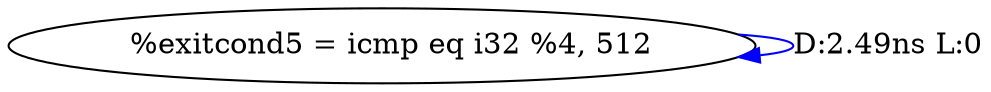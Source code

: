 digraph {
Node0x3fdff20[label="  %exitcond5 = icmp eq i32 %4, 512"];
Node0x3fdff20 -> Node0x3fdff20[label="D:2.49ns L:0",color=blue];
}
